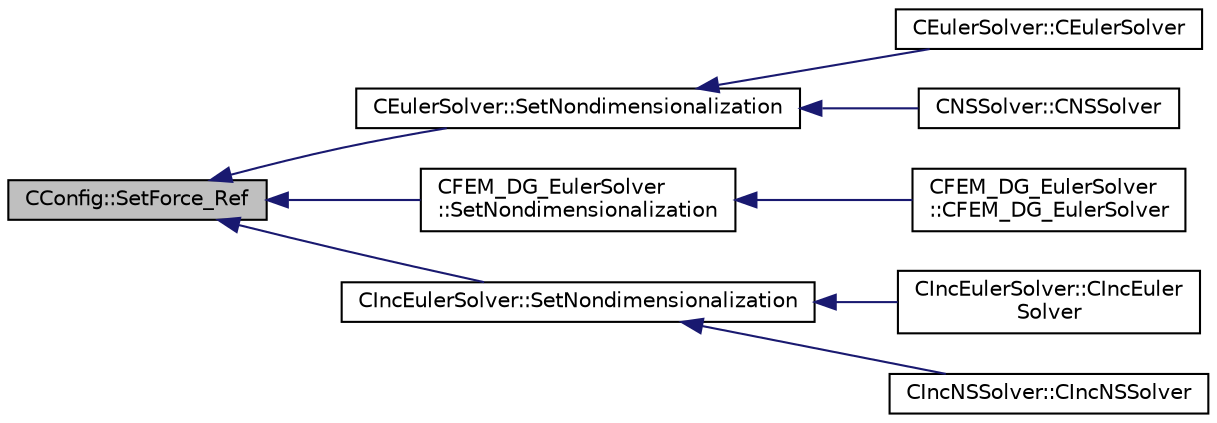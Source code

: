 digraph "CConfig::SetForce_Ref"
{
  edge [fontname="Helvetica",fontsize="10",labelfontname="Helvetica",labelfontsize="10"];
  node [fontname="Helvetica",fontsize="10",shape=record];
  rankdir="LR";
  Node14560 [label="CConfig::SetForce_Ref",height=0.2,width=0.4,color="black", fillcolor="grey75", style="filled", fontcolor="black"];
  Node14560 -> Node14561 [dir="back",color="midnightblue",fontsize="10",style="solid",fontname="Helvetica"];
  Node14561 [label="CEulerSolver::SetNondimensionalization",height=0.2,width=0.4,color="black", fillcolor="white", style="filled",URL="$class_c_euler_solver.html#a1c633d6e77fefb2e76308e2ba0af0c2c",tooltip="Set the solver nondimensionalization. "];
  Node14561 -> Node14562 [dir="back",color="midnightblue",fontsize="10",style="solid",fontname="Helvetica"];
  Node14562 [label="CEulerSolver::CEulerSolver",height=0.2,width=0.4,color="black", fillcolor="white", style="filled",URL="$class_c_euler_solver.html#ae1e74218b4e943111b100d7ddcbd4db9"];
  Node14561 -> Node14563 [dir="back",color="midnightblue",fontsize="10",style="solid",fontname="Helvetica"];
  Node14563 [label="CNSSolver::CNSSolver",height=0.2,width=0.4,color="black", fillcolor="white", style="filled",URL="$class_c_n_s_solver.html#a2a8ad49c42b4546696e631cf44b7788b"];
  Node14560 -> Node14564 [dir="back",color="midnightblue",fontsize="10",style="solid",fontname="Helvetica"];
  Node14564 [label="CFEM_DG_EulerSolver\l::SetNondimensionalization",height=0.2,width=0.4,color="black", fillcolor="white", style="filled",URL="$class_c_f_e_m___d_g___euler_solver.html#a31316dc2fe564329d9bb372961b10a3a",tooltip="Set the fluid solver nondimensionalization. "];
  Node14564 -> Node14565 [dir="back",color="midnightblue",fontsize="10",style="solid",fontname="Helvetica"];
  Node14565 [label="CFEM_DG_EulerSolver\l::CFEM_DG_EulerSolver",height=0.2,width=0.4,color="black", fillcolor="white", style="filled",URL="$class_c_f_e_m___d_g___euler_solver.html#a70d30ef9e7cd7620d54ec73f4b1ed28c"];
  Node14560 -> Node14566 [dir="back",color="midnightblue",fontsize="10",style="solid",fontname="Helvetica"];
  Node14566 [label="CIncEulerSolver::SetNondimensionalization",height=0.2,width=0.4,color="black", fillcolor="white", style="filled",URL="$class_c_inc_euler_solver.html#a2cffaa24417cb3803d36d38b3874d6d0",tooltip="Set the solver nondimensionalization. "];
  Node14566 -> Node14567 [dir="back",color="midnightblue",fontsize="10",style="solid",fontname="Helvetica"];
  Node14567 [label="CIncEulerSolver::CIncEuler\lSolver",height=0.2,width=0.4,color="black", fillcolor="white", style="filled",URL="$class_c_inc_euler_solver.html#a91f644b8f9a00215bac5bcd31dfc06d8"];
  Node14566 -> Node14568 [dir="back",color="midnightblue",fontsize="10",style="solid",fontname="Helvetica"];
  Node14568 [label="CIncNSSolver::CIncNSSolver",height=0.2,width=0.4,color="black", fillcolor="white", style="filled",URL="$class_c_inc_n_s_solver.html#a82152ac7e91fb1c5c073d98a1f08e2aa"];
}
